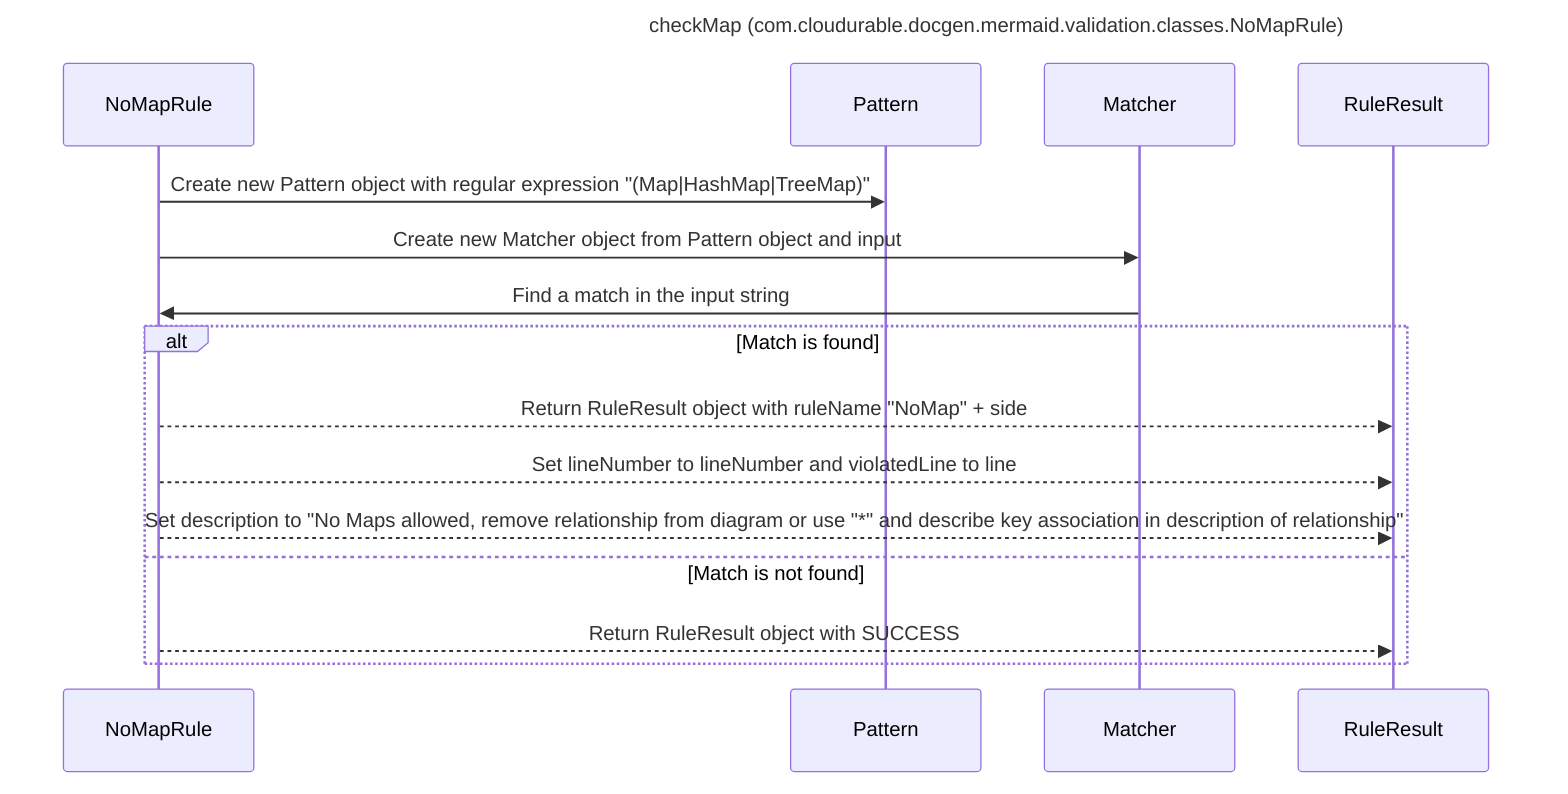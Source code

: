 ---
title: checkMap (com.cloudurable.docgen.mermaid.validation.classes.NoMapRule)
---

sequenceDiagram
    participant NoMapRule
    participant Pattern
    participant Matcher
    participant RuleResult
    NoMapRule->>Pattern: Create new Pattern object with regular expression "(Map|HashMap|TreeMap)"
    NoMapRule->>Matcher: Create new Matcher object from Pattern object and input
    Matcher->>NoMapRule: Find a match in the input string
    alt Match is found
        NoMapRule-->>RuleResult: Return RuleResult object with ruleName "NoMap" + side
        NoMapRule-->>RuleResult: Set lineNumber to lineNumber and violatedLine to line
        NoMapRule-->>RuleResult: Set description to "No Maps allowed, remove relationship from diagram or use "*" and describe key association in description of relationship"
    else Match is not found
        NoMapRule-->>RuleResult: Return RuleResult object with SUCCESS
    end